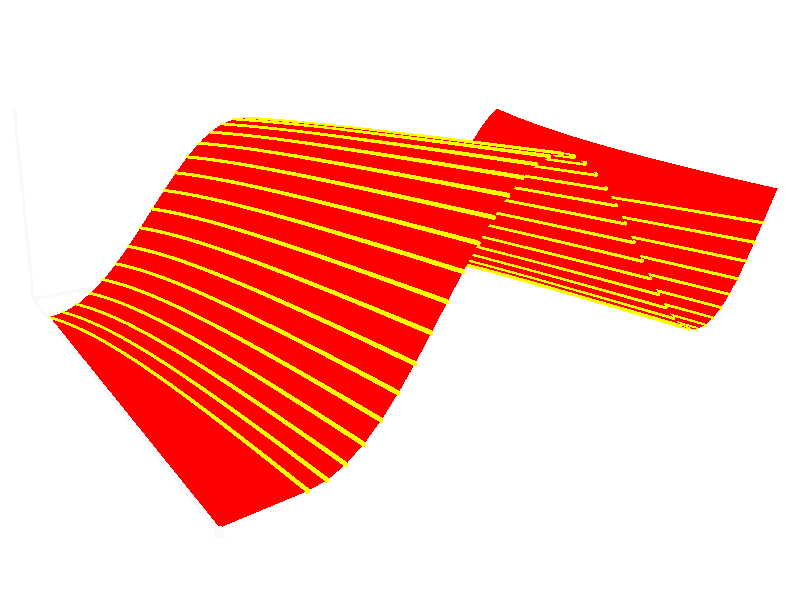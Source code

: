 #include "colors.inc"

#declare pi2 = (3.1415926535 / 2);
#declare skalierung = 0.63;

camera { 
        location <12, 2.8, -2.0>
        look_at <7 / 2, 0, 9 / 2>
        right 16/9 * x * skalierung
        up y * skalierung
}

light_source { <-5, 8, -5> color White }
/* light_source { <1, 8,  4> color White } */
light_source { <0, -5, 3> color <0.5,0.5,0.5> }
sky_sphere {
        pigment {
                color <1,1,1>
        }
}


#declare d = 0.020;

union {
	cylinder { <0,0,0>, <0,0,9>, d }
	cone { <0,0,9>, 2*d, <0,0,9.1> 0 }
	cylinder { <0,0,0>, <7,0,0>, d }
	cone { <7,0,0>, 2*d, <7.1,0,0> 0 }
	cylinder { <0,0,0>, <0,2.1,0>, d }
	cone { <0,2.1,0>, 2*d, <0,2.2,0>, 0 }
	pigment {
		color rgb <0.95,0.95,0.95>
	}
	finish {
		specular 0.9
		metallic
	}
}

#declare schritte = 40;
#declare dx = 7 / schritte;
#declare dy = 9 / schritte;

#macro domainquad(xx)
	triangle {
		<xx     , -0.01, 0>,
		<xx + dx, -0.01, 0>,
		<xx     , -0.01, log(xx)>
	}
	triangle {
		<xx + dx, -0.01, 0>,
		<xx + dx, -0.01, log(xx + dx)>,
		<xx     , -0.01, log(xx)>
	}
#end

#declare xx = 1;
object {
mesh {
#while (xx < 7 - dx/2)
	domainquad(xx)
#declare xx = xx + dx;
#end
}
        pigment { color rgb <1,1,1> }
        finish {
                specular 0.9
                metallic
        }
}

#macro domainquadupper(xx)
	triangle {
		<xx     , 0, 0>,
		<xx + dx, 0, 0>,
		<xx     , 0, log(xx)>
	}
	triangle {
		<xx + dx, 0, 0>,
		<xx + dx, 0, log(xx + dx)>,
		<xx     , 0, log(xx)>
	}
#end

#declare xx = 1;
object {
mesh {
#while (xx < 7 - dx/2)
	domainquadupper(xx)
#declare xx = xx + dx;
#end
}
        pigment { color rgb <1,0,0> }
        finish {
		diffuse 0.7
                specular 0.9
                metallic
        }
}

#macro ypos(xx, yy)
	log(xx) + yy * (9 - log(xx)) / 9
#end
#macro uu(xx, yy)
	1 - cos(yy * (9 - log(xx)) / 9)
#end

#macro surfacepoint(xx, yy)
	<xx, uu(xx, yy), ypos(xx, yy)>
#end

#macro surfacequad(xx, yy)
triangle {
	surfacepoint(xx     , yy     ),
	surfacepoint(xx + dx, yy     ),
	surfacepoint(xx + dx, yy + dy)
}
triangle {
	surfacepoint(xx     , yy     ),
	surfacepoint(xx + dx, yy + dy),
	surfacepoint(xx     , yy + dy)
}
#end

object {
mesh {
#declare xx = 1;
#while (xx < 7 - dx/2)
#declare yy = 0;
#while (yy < 9 - dy/2)
	surfacequad(xx, yy)
#declare yy = yy + dy;
#end
#declare xx = xx + dx;
#end
}
        pigment { color rgb <1,0,0> }
        finish {
		diffuse 0.7
                specular 0.9
                metallic
        }
}

#macro charpoint(xx, y0)
	<xx, 1 - cos(y0), y0 + log(xx)>
#end

#declare y0 = 0;

#while (y0 < 8)
union {
#declare xx = 1;
#while (xx < 7 - dx/2)
        sphere { charpoint(xx, y0), d }
        cylinder {
                charpoint(xx, y0),
                charpoint(xx + dx, y0),
                d
        }
#declare xx = xx + dx;
#end
        sphere { charpoint(xx, y0), d }
        pigment {
                color rgb <1,1,0>
        }
        finish {
                specular 0.9
                metallic
        }
}
#declare y0 = y0 + 0.2;
#end

